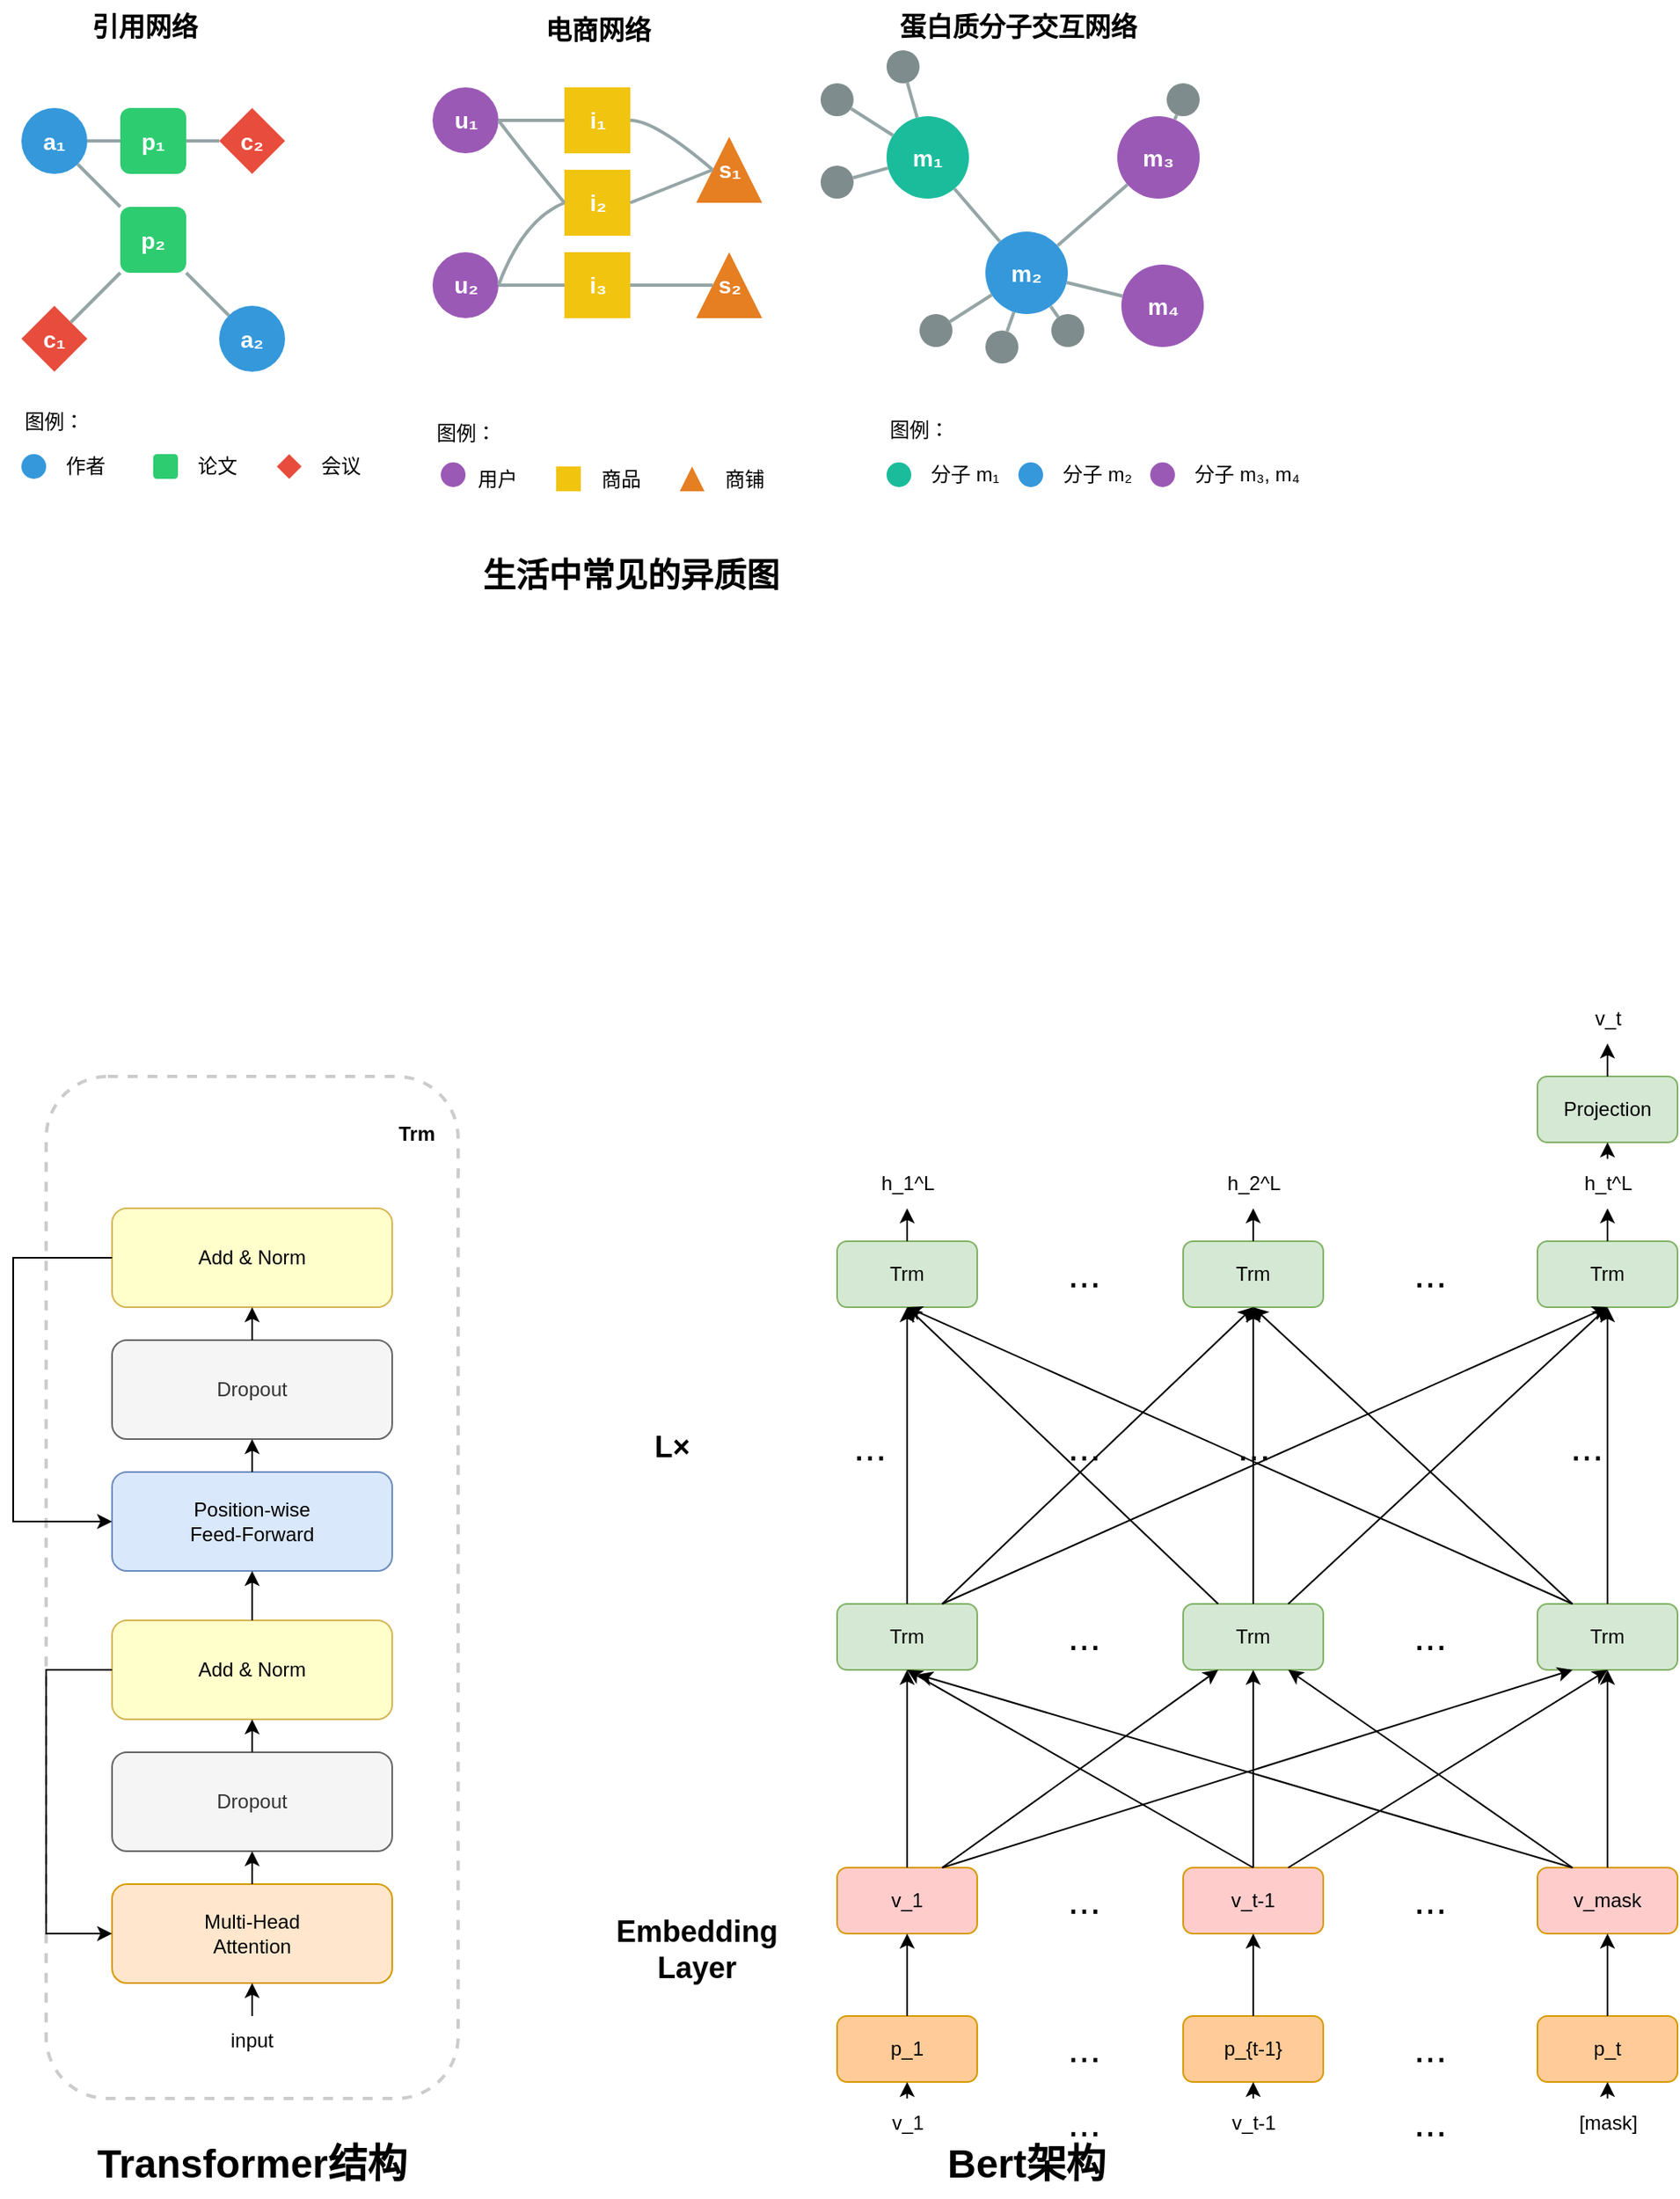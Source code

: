 <mxfile version="26.2.12">
  <diagram name="网络关系图 - 新设计" id="T0NNr2-d_XMmImwdZqJt">
    <mxGraphModel dx="1556" dy="850" grid="1" gridSize="10" guides="1" tooltips="1" connect="1" arrows="1" fold="1" page="1" pageScale="1" pageWidth="827" pageHeight="1169" math="0" shadow="0">
      <root>
        <mxCell id="0" />
        <mxCell id="1" parent="0" />
        <mxCell id="O9Zofe9HGtcKiM1Daw7x-1" value="生活中常见的异质图" style="text;html=1;strokeColor=none;fillColor=none;align=center;verticalAlign=middle;whiteSpace=wrap;rounded=0;fontSize=20;fontStyle=1" parent="1" vertex="1">
          <mxGeometry x="439.5" y="400" width="330" height="30" as="geometry" />
        </mxCell>
        <mxCell id="O9Zofe9HGtcKiM1Daw7x-2" value="引用网络" style="text;html=1;strokeColor=none;fillColor=none;align=center;verticalAlign=middle;whiteSpace=wrap;rounded=0;fontSize=16;fontStyle=1" parent="1" vertex="1">
          <mxGeometry x="230" y="67.5" width="160" height="30" as="geometry" />
        </mxCell>
        <mxCell id="O9Zofe9HGtcKiM1Daw7x-3" value="a₁" style="ellipse;whiteSpace=wrap;html=1;aspect=fixed;fillColor=#3498DB;strokeColor=none;fontColor=#FFFFFF;fontSize=14;fontStyle=1" parent="1" vertex="1">
          <mxGeometry x="235" y="132.5" width="40" height="40" as="geometry" />
        </mxCell>
        <mxCell id="O9Zofe9HGtcKiM1Daw7x-4" value="a₂" style="ellipse;whiteSpace=wrap;html=1;aspect=fixed;fillColor=#3498DB;strokeColor=none;fontColor=#FFFFFF;fontSize=14;fontStyle=1" parent="1" vertex="1">
          <mxGeometry x="355" y="252.5" width="40" height="40" as="geometry" />
        </mxCell>
        <mxCell id="O9Zofe9HGtcKiM1Daw7x-5" value="p₁" style="rounded=1;whiteSpace=wrap;html=1;fillColor=#2ECC71;strokeColor=none;fontColor=#FFFFFF;fontSize=14;fontStyle=1" parent="1" vertex="1">
          <mxGeometry x="295" y="132.5" width="40" height="40" as="geometry" />
        </mxCell>
        <mxCell id="O9Zofe9HGtcKiM1Daw7x-6" value="p₂" style="rounded=1;whiteSpace=wrap;html=1;fillColor=#2ECC71;strokeColor=none;fontColor=#FFFFFF;fontSize=14;fontStyle=1" parent="1" vertex="1">
          <mxGeometry x="295" y="192.5" width="40" height="40" as="geometry" />
        </mxCell>
        <mxCell id="O9Zofe9HGtcKiM1Daw7x-7" value="c₁" style="shape=hexagon;perimeter=hexagonPerimeter2;whiteSpace=wrap;html=1;fixedSize=1;fillColor=#E74C3C;strokeColor=none;fontColor=#FFFFFF;fontSize=14;fontStyle=1" parent="1" vertex="1">
          <mxGeometry x="235" y="252.5" width="40" height="40" as="geometry" />
        </mxCell>
        <mxCell id="O9Zofe9HGtcKiM1Daw7x-8" value="c₂" style="shape=hexagon;perimeter=hexagonPerimeter2;whiteSpace=wrap;html=1;fixedSize=1;fillColor=#E74C3C;strokeColor=none;fontColor=#FFFFFF;fontSize=14;fontStyle=1" parent="1" vertex="1">
          <mxGeometry x="355" y="132.5" width="40" height="40" as="geometry" />
        </mxCell>
        <mxCell id="O9Zofe9HGtcKiM1Daw7x-9" value="" style="endArrow=none;html=1;rounded=0;strokeWidth=2;strokeColor=#95A5A6;" parent="1" source="O9Zofe9HGtcKiM1Daw7x-3" target="O9Zofe9HGtcKiM1Daw7x-5" edge="1">
          <mxGeometry width="50" height="50" relative="1" as="geometry">
            <mxPoint x="495" y="392.5" as="sourcePoint" />
            <mxPoint x="545" y="342.5" as="targetPoint" />
          </mxGeometry>
        </mxCell>
        <mxCell id="O9Zofe9HGtcKiM1Daw7x-10" value="" style="endArrow=none;html=1;rounded=0;strokeWidth=2;strokeColor=#95A5A6;" parent="1" source="O9Zofe9HGtcKiM1Daw7x-3" target="O9Zofe9HGtcKiM1Daw7x-6" edge="1">
          <mxGeometry width="50" height="50" relative="1" as="geometry">
            <mxPoint x="495" y="392.5" as="sourcePoint" />
            <mxPoint x="545" y="342.5" as="targetPoint" />
          </mxGeometry>
        </mxCell>
        <mxCell id="O9Zofe9HGtcKiM1Daw7x-11" value="" style="endArrow=none;html=1;rounded=0;strokeWidth=2;strokeColor=#95A5A6;" parent="1" source="O9Zofe9HGtcKiM1Daw7x-5" target="O9Zofe9HGtcKiM1Daw7x-8" edge="1">
          <mxGeometry width="50" height="50" relative="1" as="geometry">
            <mxPoint x="495" y="392.5" as="sourcePoint" />
            <mxPoint x="545" y="342.5" as="targetPoint" />
          </mxGeometry>
        </mxCell>
        <mxCell id="O9Zofe9HGtcKiM1Daw7x-12" value="" style="endArrow=none;html=1;rounded=0;strokeWidth=2;strokeColor=#95A5A6;" parent="1" source="O9Zofe9HGtcKiM1Daw7x-6" target="O9Zofe9HGtcKiM1Daw7x-7" edge="1">
          <mxGeometry width="50" height="50" relative="1" as="geometry">
            <mxPoint x="495" y="392.5" as="sourcePoint" />
            <mxPoint x="545" y="342.5" as="targetPoint" />
          </mxGeometry>
        </mxCell>
        <mxCell id="O9Zofe9HGtcKiM1Daw7x-13" value="" style="endArrow=none;html=1;rounded=0;strokeWidth=2;strokeColor=#95A5A6;" parent="1" source="O9Zofe9HGtcKiM1Daw7x-6" target="O9Zofe9HGtcKiM1Daw7x-4" edge="1">
          <mxGeometry width="50" height="50" relative="1" as="geometry">
            <mxPoint x="495" y="392.5" as="sourcePoint" />
            <mxPoint x="545" y="342.5" as="targetPoint" />
          </mxGeometry>
        </mxCell>
        <mxCell id="O9Zofe9HGtcKiM1Daw7x-14" value="图例：" style="text;html=1;strokeColor=none;fillColor=none;align=left;verticalAlign=middle;whiteSpace=wrap;fontSize=12;" parent="1" vertex="1">
          <mxGeometry x="235" y="312.5" width="40" height="20" as="geometry" />
        </mxCell>
        <mxCell id="O9Zofe9HGtcKiM1Daw7x-15" value="" style="ellipse;whiteSpace=wrap;html=1;aspect=fixed;fillColor=#3498DB;strokeColor=none;" parent="1" vertex="1">
          <mxGeometry x="235" y="342.5" width="15" height="15" as="geometry" />
        </mxCell>
        <mxCell id="O9Zofe9HGtcKiM1Daw7x-16" value="作者" style="text;html=1;strokeColor=none;fillColor=none;align=left;verticalAlign=middle;whiteSpace=wrap;fontSize=12;" parent="1" vertex="1">
          <mxGeometry x="260" y="340" width="40" height="20" as="geometry" />
        </mxCell>
        <mxCell id="O9Zofe9HGtcKiM1Daw7x-17" value="" style="rounded=1;whiteSpace=wrap;html=1;fillColor=#2ECC71;strokeColor=none;" parent="1" vertex="1">
          <mxGeometry x="315" y="342.5" width="15" height="15" as="geometry" />
        </mxCell>
        <mxCell id="O9Zofe9HGtcKiM1Daw7x-18" value="论文" style="text;html=1;strokeColor=none;fillColor=none;align=left;verticalAlign=middle;whiteSpace=wrap;fontSize=12;" parent="1" vertex="1">
          <mxGeometry x="340" y="340" width="40" height="20" as="geometry" />
        </mxCell>
        <mxCell id="O9Zofe9HGtcKiM1Daw7x-19" value="" style="shape=hexagon;perimeter=hexagonPerimeter2;whiteSpace=wrap;html=1;fixedSize=1;fillColor=#E74C3C;strokeColor=none;" parent="1" vertex="1">
          <mxGeometry x="390" y="342.5" width="15" height="15" as="geometry" />
        </mxCell>
        <mxCell id="O9Zofe9HGtcKiM1Daw7x-20" value="会议" style="text;html=1;strokeColor=none;fillColor=none;align=left;verticalAlign=middle;whiteSpace=wrap;fontSize=12;" parent="1" vertex="1">
          <mxGeometry x="415" y="340" width="40" height="20" as="geometry" />
        </mxCell>
        <mxCell id="O9Zofe9HGtcKiM1Daw7x-21" value="电商网络" style="text;html=1;strokeColor=none;fillColor=none;align=center;verticalAlign=middle;whiteSpace=wrap;rounded=0;fontSize=16;fontStyle=1" parent="1" vertex="1">
          <mxGeometry x="504.5" y="70" width="160" height="30" as="geometry" />
        </mxCell>
        <mxCell id="O9Zofe9HGtcKiM1Daw7x-22" value="u₁" style="ellipse;whiteSpace=wrap;html=1;aspect=fixed;fillColor=#9B59B6;strokeColor=none;fontColor=#FFFFFF;fontSize=14;fontStyle=1" parent="1" vertex="1">
          <mxGeometry x="484.5" y="120" width="40" height="40" as="geometry" />
        </mxCell>
        <mxCell id="O9Zofe9HGtcKiM1Daw7x-23" value="u₂" style="ellipse;whiteSpace=wrap;html=1;aspect=fixed;fillColor=#9B59B6;strokeColor=none;fontColor=#FFFFFF;fontSize=14;fontStyle=1" parent="1" vertex="1">
          <mxGeometry x="484.5" y="220" width="40" height="40" as="geometry" />
        </mxCell>
        <mxCell id="O9Zofe9HGtcKiM1Daw7x-24" value="i₁" style="rounded=0;whiteSpace=wrap;html=1;fillColor=#F1C40F;strokeColor=none;fontColor=#FFFFFF;fontSize=14;fontStyle=1" parent="1" vertex="1">
          <mxGeometry x="564.5" y="120" width="40" height="40" as="geometry" />
        </mxCell>
        <mxCell id="O9Zofe9HGtcKiM1Daw7x-25" value="i₂" style="rounded=0;whiteSpace=wrap;html=1;fillColor=#F1C40F;strokeColor=none;fontColor=#FFFFFF;fontSize=14;fontStyle=1" parent="1" vertex="1">
          <mxGeometry x="564.5" y="170" width="40" height="40" as="geometry" />
        </mxCell>
        <mxCell id="O9Zofe9HGtcKiM1Daw7x-26" value="i₃" style="rounded=0;whiteSpace=wrap;html=1;fillColor=#F1C40F;strokeColor=none;fontColor=#FFFFFF;fontSize=14;fontStyle=1" parent="1" vertex="1">
          <mxGeometry x="564.5" y="220" width="40" height="40" as="geometry" />
        </mxCell>
        <mxCell id="O9Zofe9HGtcKiM1Daw7x-27" value="s₁" style="shape=trapezoid;perimeter=trapezoidPerimeter;whiteSpace=wrap;html=1;fixedSize=1;fillColor=#E67E22;strokeColor=none;fontColor=#FFFFFF;fontSize=14;fontStyle=1" parent="1" vertex="1">
          <mxGeometry x="644.5" y="150" width="40" height="40" as="geometry" />
        </mxCell>
        <mxCell id="O9Zofe9HGtcKiM1Daw7x-28" value="s₂" style="shape=trapezoid;perimeter=trapezoidPerimeter;whiteSpace=wrap;html=1;fixedSize=1;fillColor=#E67E22;strokeColor=none;fontColor=#FFFFFF;fontSize=14;fontStyle=1" parent="1" vertex="1">
          <mxGeometry x="644.5" y="220" width="40" height="40" as="geometry" />
        </mxCell>
        <mxCell id="O9Zofe9HGtcKiM1Daw7x-29" value="" style="endArrow=none;html=1;rounded=1;strokeWidth=2;strokeColor=#95A5A6;exitX=1;exitY=0.5;exitDx=0;exitDy=0;entryX=0;entryY=0.5;entryDx=0;entryDy=0;curved=1;" parent="1" source="O9Zofe9HGtcKiM1Daw7x-22" target="O9Zofe9HGtcKiM1Daw7x-24" edge="1">
          <mxGeometry width="50" height="50" relative="1" as="geometry">
            <mxPoint x="559.5" y="360" as="sourcePoint" />
            <mxPoint x="609.5" y="310" as="targetPoint" />
          </mxGeometry>
        </mxCell>
        <mxCell id="O9Zofe9HGtcKiM1Daw7x-30" value="" style="endArrow=none;html=1;rounded=1;strokeWidth=2;strokeColor=#95A5A6;exitX=1;exitY=0.5;exitDx=0;exitDy=0;entryX=0;entryY=0.5;entryDx=0;entryDy=0;curved=1;" parent="1" source="O9Zofe9HGtcKiM1Daw7x-22" target="O9Zofe9HGtcKiM1Daw7x-25" edge="1">
          <mxGeometry width="50" height="50" relative="1" as="geometry">
            <mxPoint x="559.5" y="360" as="sourcePoint" />
            <mxPoint x="609.5" y="310" as="targetPoint" />
            <Array as="points">
              <mxPoint x="539.5" y="160" />
            </Array>
          </mxGeometry>
        </mxCell>
        <mxCell id="O9Zofe9HGtcKiM1Daw7x-31" value="" style="endArrow=none;html=1;rounded=1;strokeWidth=2;strokeColor=#95A5A6;exitX=1;exitY=0.5;exitDx=0;exitDy=0;entryX=0;entryY=0.5;entryDx=0;entryDy=0;curved=1;" parent="1" source="O9Zofe9HGtcKiM1Daw7x-23" target="O9Zofe9HGtcKiM1Daw7x-25" edge="1">
          <mxGeometry width="50" height="50" relative="1" as="geometry">
            <mxPoint x="559.5" y="360" as="sourcePoint" />
            <mxPoint x="609.5" y="310" as="targetPoint" />
            <Array as="points">
              <mxPoint x="539.5" y="200" />
            </Array>
          </mxGeometry>
        </mxCell>
        <mxCell id="O9Zofe9HGtcKiM1Daw7x-32" value="" style="endArrow=none;html=1;rounded=1;strokeWidth=2;strokeColor=#95A5A6;exitX=1;exitY=0.5;exitDx=0;exitDy=0;entryX=0;entryY=0.5;entryDx=0;entryDy=0;curved=1;" parent="1" source="O9Zofe9HGtcKiM1Daw7x-23" target="O9Zofe9HGtcKiM1Daw7x-26" edge="1">
          <mxGeometry width="50" height="50" relative="1" as="geometry">
            <mxPoint x="559.5" y="360" as="sourcePoint" />
            <mxPoint x="609.5" y="310" as="targetPoint" />
          </mxGeometry>
        </mxCell>
        <mxCell id="O9Zofe9HGtcKiM1Daw7x-33" value="" style="endArrow=none;html=1;rounded=1;strokeWidth=2;strokeColor=#95A5A6;exitX=1;exitY=0.5;exitDx=0;exitDy=0;entryX=0;entryY=0.5;entryDx=0;entryDy=0;curved=1;" parent="1" source="O9Zofe9HGtcKiM1Daw7x-24" target="O9Zofe9HGtcKiM1Daw7x-27" edge="1">
          <mxGeometry width="50" height="50" relative="1" as="geometry">
            <mxPoint x="559.5" y="360" as="sourcePoint" />
            <mxPoint x="609.5" y="310" as="targetPoint" />
            <Array as="points">
              <mxPoint x="619.5" y="140" />
            </Array>
          </mxGeometry>
        </mxCell>
        <mxCell id="O9Zofe9HGtcKiM1Daw7x-34" value="" style="endArrow=none;html=1;rounded=1;strokeWidth=2;strokeColor=#95A5A6;exitX=1;exitY=0.5;exitDx=0;exitDy=0;entryX=0;entryY=0.5;entryDx=0;entryDy=0;curved=1;" parent="1" source="O9Zofe9HGtcKiM1Daw7x-25" target="O9Zofe9HGtcKiM1Daw7x-27" edge="1">
          <mxGeometry width="50" height="50" relative="1" as="geometry">
            <mxPoint x="559.5" y="360" as="sourcePoint" />
            <mxPoint x="609.5" y="310" as="targetPoint" />
          </mxGeometry>
        </mxCell>
        <mxCell id="O9Zofe9HGtcKiM1Daw7x-35" value="" style="endArrow=none;html=1;rounded=1;strokeWidth=2;strokeColor=#95A5A6;exitX=1;exitY=0.5;exitDx=0;exitDy=0;entryX=0;entryY=0.5;entryDx=0;entryDy=0;curved=1;" parent="1" source="O9Zofe9HGtcKiM1Daw7x-26" target="O9Zofe9HGtcKiM1Daw7x-28" edge="1">
          <mxGeometry width="50" height="50" relative="1" as="geometry">
            <mxPoint x="559.5" y="360" as="sourcePoint" />
            <mxPoint x="609.5" y="310" as="targetPoint" />
          </mxGeometry>
        </mxCell>
        <mxCell id="O9Zofe9HGtcKiM1Daw7x-36" value="图例：" style="text;html=1;strokeColor=none;fillColor=none;align=left;verticalAlign=middle;whiteSpace=wrap;fontSize=12;" parent="1" vertex="1">
          <mxGeometry x="484.5" y="320" width="40" height="20" as="geometry" />
        </mxCell>
        <mxCell id="O9Zofe9HGtcKiM1Daw7x-37" value="" style="ellipse;whiteSpace=wrap;html=1;aspect=fixed;fillColor=#9B59B6;strokeColor=none;" parent="1" vertex="1">
          <mxGeometry x="489.5" y="347.5" width="15" height="15" as="geometry" />
        </mxCell>
        <mxCell id="O9Zofe9HGtcKiM1Daw7x-38" value="用户" style="text;html=1;strokeColor=none;fillColor=none;align=left;verticalAlign=middle;whiteSpace=wrap;fontSize=12;" parent="1" vertex="1">
          <mxGeometry x="509.5" y="347.5" width="40" height="20" as="geometry" />
        </mxCell>
        <mxCell id="O9Zofe9HGtcKiM1Daw7x-39" value="" style="rounded=0;whiteSpace=wrap;html=1;fillColor=#F1C40F;strokeColor=none;" parent="1" vertex="1">
          <mxGeometry x="559.5" y="350" width="15" height="15" as="geometry" />
        </mxCell>
        <mxCell id="O9Zofe9HGtcKiM1Daw7x-40" value="商品" style="text;html=1;strokeColor=none;fillColor=none;align=left;verticalAlign=middle;whiteSpace=wrap;fontSize=12;" parent="1" vertex="1">
          <mxGeometry x="584.5" y="347.5" width="40" height="20" as="geometry" />
        </mxCell>
        <mxCell id="O9Zofe9HGtcKiM1Daw7x-41" value="" style="shape=trapezoid;perimeter=trapezoidPerimeter;whiteSpace=wrap;html=1;fixedSize=1;fillColor=#E67E22;strokeColor=none;" parent="1" vertex="1">
          <mxGeometry x="634.5" y="350" width="15" height="15" as="geometry" />
        </mxCell>
        <mxCell id="O9Zofe9HGtcKiM1Daw7x-42" value="商铺" style="text;html=1;strokeColor=none;fillColor=none;align=left;verticalAlign=middle;whiteSpace=wrap;fontSize=12;" parent="1" vertex="1">
          <mxGeometry x="659.5" y="347.5" width="40" height="20" as="geometry" />
        </mxCell>
        <mxCell id="O9Zofe9HGtcKiM1Daw7x-43" value="蛋白质分子交互网络" style="text;html=1;strokeColor=none;fillColor=none;align=center;verticalAlign=middle;whiteSpace=wrap;rounded=0;fontSize=16;fontStyle=1" parent="1" vertex="1">
          <mxGeometry x="760" y="67.5" width="160" height="30" as="geometry" />
        </mxCell>
        <mxCell id="O9Zofe9HGtcKiM1Daw7x-44" value="m₁" style="ellipse;whiteSpace=wrap;html=1;aspect=fixed;fillColor=#1ABC9C;strokeColor=none;fontColor=#FFFFFF;fontSize=14;fontStyle=1" parent="1" vertex="1">
          <mxGeometry x="760" y="137.5" width="50" height="50" as="geometry" />
        </mxCell>
        <mxCell id="O9Zofe9HGtcKiM1Daw7x-45" value="m₂" style="ellipse;whiteSpace=wrap;html=1;aspect=fixed;fillColor=#3498DB;strokeColor=none;fontColor=#FFFFFF;fontSize=14;fontStyle=1" parent="1" vertex="1">
          <mxGeometry x="820" y="207.5" width="50" height="50" as="geometry" />
        </mxCell>
        <mxCell id="O9Zofe9HGtcKiM1Daw7x-46" value="m₃" style="ellipse;whiteSpace=wrap;html=1;aspect=fixed;fillColor=#9B59B6;strokeColor=none;fontColor=#FFFFFF;fontSize=14;fontStyle=1" parent="1" vertex="1">
          <mxGeometry x="900" y="137.5" width="50" height="50" as="geometry" />
        </mxCell>
        <mxCell id="O9Zofe9HGtcKiM1Daw7x-47" value="m₄" style="ellipse;whiteSpace=wrap;html=1;aspect=fixed;fillColor=#9B59B6;strokeColor=none;fontColor=#FFFFFF;fontSize=14;fontStyle=1" parent="1" vertex="1">
          <mxGeometry x="902.5" y="227.5" width="50" height="50" as="geometry" />
        </mxCell>
        <mxCell id="O9Zofe9HGtcKiM1Daw7x-48" value="" style="ellipse;whiteSpace=wrap;html=1;aspect=fixed;fillColor=#7F8C8D;strokeColor=none;" parent="1" vertex="1">
          <mxGeometry x="720" y="117.5" width="20" height="20" as="geometry" />
        </mxCell>
        <mxCell id="O9Zofe9HGtcKiM1Daw7x-49" value="" style="ellipse;whiteSpace=wrap;html=1;aspect=fixed;fillColor=#7F8C8D;strokeColor=none;" parent="1" vertex="1">
          <mxGeometry x="720" y="167.5" width="20" height="20" as="geometry" />
        </mxCell>
        <mxCell id="O9Zofe9HGtcKiM1Daw7x-50" value="" style="ellipse;whiteSpace=wrap;html=1;aspect=fixed;fillColor=#7F8C8D;strokeColor=none;" parent="1" vertex="1">
          <mxGeometry x="760" y="97.5" width="20" height="20" as="geometry" />
        </mxCell>
        <mxCell id="O9Zofe9HGtcKiM1Daw7x-51" value="" style="ellipse;whiteSpace=wrap;html=1;aspect=fixed;fillColor=#7F8C8D;strokeColor=none;" parent="1" vertex="1">
          <mxGeometry x="780" y="257.5" width="20" height="20" as="geometry" />
        </mxCell>
        <mxCell id="O9Zofe9HGtcKiM1Daw7x-52" value="" style="ellipse;whiteSpace=wrap;html=1;aspect=fixed;fillColor=#7F8C8D;strokeColor=none;" parent="1" vertex="1">
          <mxGeometry x="820" y="267.5" width="20" height="20" as="geometry" />
        </mxCell>
        <mxCell id="O9Zofe9HGtcKiM1Daw7x-53" value="" style="ellipse;whiteSpace=wrap;html=1;aspect=fixed;fillColor=#7F8C8D;strokeColor=none;" parent="1" vertex="1">
          <mxGeometry x="860" y="257.5" width="20" height="20" as="geometry" />
        </mxCell>
        <mxCell id="O9Zofe9HGtcKiM1Daw7x-54" value="" style="ellipse;whiteSpace=wrap;html=1;aspect=fixed;fillColor=#7F8C8D;strokeColor=none;" parent="1" vertex="1">
          <mxGeometry x="930" y="117.5" width="20" height="20" as="geometry" />
        </mxCell>
        <mxCell id="O9Zofe9HGtcKiM1Daw7x-56" value="" style="endArrow=none;html=1;rounded=0;strokeWidth=2;strokeColor=#95A5A6;" parent="1" source="O9Zofe9HGtcKiM1Daw7x-44" target="O9Zofe9HGtcKiM1Daw7x-45" edge="1">
          <mxGeometry width="50" height="50" relative="1" as="geometry">
            <mxPoint x="790" y="397.5" as="sourcePoint" />
            <mxPoint x="840" y="347.5" as="targetPoint" />
          </mxGeometry>
        </mxCell>
        <mxCell id="O9Zofe9HGtcKiM1Daw7x-57" value="" style="endArrow=none;html=1;rounded=0;strokeWidth=2;strokeColor=#95A5A6;" parent="1" source="O9Zofe9HGtcKiM1Daw7x-45" target="O9Zofe9HGtcKiM1Daw7x-46" edge="1">
          <mxGeometry width="50" height="50" relative="1" as="geometry">
            <mxPoint x="790" y="397.5" as="sourcePoint" />
            <mxPoint x="840" y="347.5" as="targetPoint" />
          </mxGeometry>
        </mxCell>
        <mxCell id="O9Zofe9HGtcKiM1Daw7x-58" value="" style="endArrow=none;html=1;rounded=0;strokeWidth=2;strokeColor=#95A5A6;" parent="1" source="O9Zofe9HGtcKiM1Daw7x-45" target="O9Zofe9HGtcKiM1Daw7x-47" edge="1">
          <mxGeometry width="50" height="50" relative="1" as="geometry">
            <mxPoint x="790" y="397.5" as="sourcePoint" />
            <mxPoint x="840" y="347.5" as="targetPoint" />
          </mxGeometry>
        </mxCell>
        <mxCell id="O9Zofe9HGtcKiM1Daw7x-59" value="" style="endArrow=none;html=1;rounded=0;strokeWidth=2;strokeColor=#95A5A6;" parent="1" source="O9Zofe9HGtcKiM1Daw7x-44" target="O9Zofe9HGtcKiM1Daw7x-48" edge="1">
          <mxGeometry width="50" height="50" relative="1" as="geometry">
            <mxPoint x="790" y="397.5" as="sourcePoint" />
            <mxPoint x="840" y="347.5" as="targetPoint" />
          </mxGeometry>
        </mxCell>
        <mxCell id="O9Zofe9HGtcKiM1Daw7x-60" value="" style="endArrow=none;html=1;rounded=0;strokeWidth=2;strokeColor=#95A5A6;" parent="1" source="O9Zofe9HGtcKiM1Daw7x-44" target="O9Zofe9HGtcKiM1Daw7x-49" edge="1">
          <mxGeometry width="50" height="50" relative="1" as="geometry">
            <mxPoint x="790" y="397.5" as="sourcePoint" />
            <mxPoint x="840" y="347.5" as="targetPoint" />
          </mxGeometry>
        </mxCell>
        <mxCell id="O9Zofe9HGtcKiM1Daw7x-61" value="" style="endArrow=none;html=1;rounded=0;strokeWidth=2;strokeColor=#95A5A6;" parent="1" source="O9Zofe9HGtcKiM1Daw7x-44" target="O9Zofe9HGtcKiM1Daw7x-50" edge="1">
          <mxGeometry width="50" height="50" relative="1" as="geometry">
            <mxPoint x="790" y="397.5" as="sourcePoint" />
            <mxPoint x="840" y="347.5" as="targetPoint" />
          </mxGeometry>
        </mxCell>
        <mxCell id="O9Zofe9HGtcKiM1Daw7x-62" value="" style="endArrow=none;html=1;rounded=0;strokeWidth=2;strokeColor=#95A5A6;" parent="1" source="O9Zofe9HGtcKiM1Daw7x-45" target="O9Zofe9HGtcKiM1Daw7x-51" edge="1">
          <mxGeometry width="50" height="50" relative="1" as="geometry">
            <mxPoint x="790" y="397.5" as="sourcePoint" />
            <mxPoint x="840" y="347.5" as="targetPoint" />
          </mxGeometry>
        </mxCell>
        <mxCell id="O9Zofe9HGtcKiM1Daw7x-63" value="" style="endArrow=none;html=1;rounded=0;strokeWidth=2;strokeColor=#95A5A6;" parent="1" source="O9Zofe9HGtcKiM1Daw7x-45" target="O9Zofe9HGtcKiM1Daw7x-52" edge="1">
          <mxGeometry width="50" height="50" relative="1" as="geometry">
            <mxPoint x="790" y="397.5" as="sourcePoint" />
            <mxPoint x="840" y="347.5" as="targetPoint" />
          </mxGeometry>
        </mxCell>
        <mxCell id="O9Zofe9HGtcKiM1Daw7x-64" value="" style="endArrow=none;html=1;rounded=0;strokeWidth=2;strokeColor=#95A5A6;" parent="1" source="O9Zofe9HGtcKiM1Daw7x-45" target="O9Zofe9HGtcKiM1Daw7x-53" edge="1">
          <mxGeometry width="50" height="50" relative="1" as="geometry">
            <mxPoint x="790" y="397.5" as="sourcePoint" />
            <mxPoint x="840" y="347.5" as="targetPoint" />
          </mxGeometry>
        </mxCell>
        <mxCell id="O9Zofe9HGtcKiM1Daw7x-65" value="" style="endArrow=none;html=1;rounded=0;strokeWidth=2;strokeColor=#95A5A6;" parent="1" source="O9Zofe9HGtcKiM1Daw7x-46" target="O9Zofe9HGtcKiM1Daw7x-54" edge="1">
          <mxGeometry width="50" height="50" relative="1" as="geometry">
            <mxPoint x="790" y="397.5" as="sourcePoint" />
            <mxPoint x="840" y="347.5" as="targetPoint" />
          </mxGeometry>
        </mxCell>
        <mxCell id="O9Zofe9HGtcKiM1Daw7x-67" value="图例：" style="text;html=1;strokeColor=none;fillColor=none;align=left;verticalAlign=middle;whiteSpace=wrap;fontSize=12;" parent="1" vertex="1">
          <mxGeometry x="760" y="317.5" width="40" height="20" as="geometry" />
        </mxCell>
        <mxCell id="O9Zofe9HGtcKiM1Daw7x-68" value="" style="ellipse;whiteSpace=wrap;html=1;aspect=fixed;fillColor=#1ABC9C;strokeColor=none;" parent="1" vertex="1">
          <mxGeometry x="760" y="347.5" width="15" height="15" as="geometry" />
        </mxCell>
        <mxCell id="O9Zofe9HGtcKiM1Daw7x-69" value="分子 m₁" style="text;html=1;strokeColor=none;fillColor=none;align=left;verticalAlign=middle;whiteSpace=wrap;fontSize=12;" parent="1" vertex="1">
          <mxGeometry x="785" y="345" width="50" height="20" as="geometry" />
        </mxCell>
        <mxCell id="O9Zofe9HGtcKiM1Daw7x-70" value="" style="ellipse;whiteSpace=wrap;html=1;aspect=fixed;fillColor=#3498DB;strokeColor=none;" parent="1" vertex="1">
          <mxGeometry x="840" y="347.5" width="15" height="15" as="geometry" />
        </mxCell>
        <mxCell id="O9Zofe9HGtcKiM1Daw7x-71" value="分子 m₂" style="text;html=1;strokeColor=none;fillColor=none;align=left;verticalAlign=middle;whiteSpace=wrap;fontSize=12;" parent="1" vertex="1">
          <mxGeometry x="865" y="345" width="50" height="20" as="geometry" />
        </mxCell>
        <mxCell id="O9Zofe9HGtcKiM1Daw7x-72" value="" style="ellipse;whiteSpace=wrap;html=1;aspect=fixed;fillColor=#9B59B6;strokeColor=none;" parent="1" vertex="1">
          <mxGeometry x="920" y="347.5" width="15" height="15" as="geometry" />
        </mxCell>
        <mxCell id="O9Zofe9HGtcKiM1Daw7x-73" value="分子 m₃, m₄" style="text;html=1;strokeColor=none;fillColor=none;align=left;verticalAlign=middle;whiteSpace=wrap;fontSize=12;" parent="1" vertex="1">
          <mxGeometry x="945" y="345" width="70" height="20" as="geometry" />
        </mxCell>
        <mxCell id="IxpcNNt1We0J_g9DyOTK-1" value="" style="rounded=1;whiteSpace=wrap;html=1;dashed=1;strokeWidth=2;fillColor=none;strokeColor=#CCCCCC;" vertex="1" parent="1">
          <mxGeometry x="250" y="720" width="250" height="620" as="geometry" />
        </mxCell>
        <mxCell id="IxpcNNt1We0J_g9DyOTK-2" value="Transformer结构" style="text;html=1;strokeColor=none;fillColor=none;align=center;verticalAlign=middle;whiteSpace=wrap;rounded=0;fontSize=24;fontStyle=1" vertex="1" parent="1">
          <mxGeometry x="250" y="1360" width="250" height="40" as="geometry" />
        </mxCell>
        <mxCell id="IxpcNNt1We0J_g9DyOTK-3" value="Add &amp; Norm" style="rounded=1;whiteSpace=wrap;html=1;fillColor=#FFFFCC;strokeColor=#d6b656;" vertex="1" parent="1">
          <mxGeometry x="290" y="800" width="170" height="60" as="geometry" />
        </mxCell>
        <mxCell id="IxpcNNt1We0J_g9DyOTK-4" value="Dropout" style="rounded=1;whiteSpace=wrap;html=1;fillColor=#F5F5F5;strokeColor=#666666;fontColor=#333333;" vertex="1" parent="1">
          <mxGeometry x="290" y="880" width="170" height="60" as="geometry" />
        </mxCell>
        <mxCell id="IxpcNNt1We0J_g9DyOTK-5" value="Position-wise&#xa;Feed-Forward" style="rounded=1;whiteSpace=wrap;html=1;fillColor=#dae8fc;strokeColor=#6c8ebf;" vertex="1" parent="1">
          <mxGeometry x="290" y="960" width="170" height="60" as="geometry" />
        </mxCell>
        <mxCell id="IxpcNNt1We0J_g9DyOTK-6" value="Add &amp; Norm" style="rounded=1;whiteSpace=wrap;html=1;fillColor=#FFFFCC;strokeColor=#d6b656;" vertex="1" parent="1">
          <mxGeometry x="290" y="1050" width="170" height="60" as="geometry" />
        </mxCell>
        <mxCell id="IxpcNNt1We0J_g9DyOTK-7" value="Dropout" style="rounded=1;whiteSpace=wrap;html=1;fillColor=#F5F5F5;strokeColor=#666666;fontColor=#333333;" vertex="1" parent="1">
          <mxGeometry x="290" y="1130" width="170" height="60" as="geometry" />
        </mxCell>
        <mxCell id="IxpcNNt1We0J_g9DyOTK-8" value="Multi-Head&#xa;Attention" style="rounded=1;whiteSpace=wrap;html=1;fillColor=#ffe6cc;strokeColor=#d79b00;" vertex="1" parent="1">
          <mxGeometry x="290" y="1210" width="170" height="60" as="geometry" />
        </mxCell>
        <mxCell id="IxpcNNt1We0J_g9DyOTK-9" value="input" style="text;html=1;strokeColor=none;fillColor=none;align=center;verticalAlign=middle;whiteSpace=wrap;rounded=0;" vertex="1" parent="1">
          <mxGeometry x="345" y="1290" width="60" height="30" as="geometry" />
        </mxCell>
        <mxCell id="IxpcNNt1We0J_g9DyOTK-10" value="Trm" style="text;html=1;strokeColor=none;fillColor=none;align=center;verticalAlign=middle;whiteSpace=wrap;rounded=0;fontStyle=1" vertex="1" parent="1">
          <mxGeometry x="455" y="740" width="40" height="30" as="geometry" />
        </mxCell>
        <mxCell id="IxpcNNt1We0J_g9DyOTK-11" value="" style="endArrow=classic;html=1;rounded=0;entryX=0.5;entryY=1;entryDx=0;entryDy=0;exitX=0.5;exitY=0;exitDx=0;exitDy=0;" edge="1" parent="1" source="IxpcNNt1We0J_g9DyOTK-9" target="IxpcNNt1We0J_g9DyOTK-8">
          <mxGeometry width="50" height="50" relative="1" as="geometry">
            <mxPoint x="375" y="1290" as="sourcePoint" />
            <mxPoint x="425" y="1240" as="targetPoint" />
          </mxGeometry>
        </mxCell>
        <mxCell id="IxpcNNt1We0J_g9DyOTK-12" value="" style="endArrow=classic;html=1;rounded=0;entryX=0.5;entryY=1;entryDx=0;entryDy=0;exitX=0.5;exitY=0;exitDx=0;exitDy=0;" edge="1" parent="1" source="IxpcNNt1We0J_g9DyOTK-8" target="IxpcNNt1We0J_g9DyOTK-7">
          <mxGeometry width="50" height="50" relative="1" as="geometry">
            <mxPoint x="375" y="1210" as="sourcePoint" />
            <mxPoint x="425" y="1160" as="targetPoint" />
          </mxGeometry>
        </mxCell>
        <mxCell id="IxpcNNt1We0J_g9DyOTK-13" value="" style="endArrow=classic;html=1;rounded=0;entryX=0.5;entryY=1;entryDx=0;entryDy=0;exitX=0.5;exitY=0;exitDx=0;exitDy=0;" edge="1" parent="1" source="IxpcNNt1We0J_g9DyOTK-7" target="IxpcNNt1We0J_g9DyOTK-6">
          <mxGeometry width="50" height="50" relative="1" as="geometry">
            <mxPoint x="375" y="1130" as="sourcePoint" />
            <mxPoint x="425" y="1080" as="targetPoint" />
          </mxGeometry>
        </mxCell>
        <mxCell id="IxpcNNt1We0J_g9DyOTK-14" value="" style="endArrow=classic;html=1;rounded=0;entryX=0.5;entryY=1;entryDx=0;entryDy=0;exitX=0.5;exitY=0;exitDx=0;exitDy=0;" edge="1" parent="1" source="IxpcNNt1We0J_g9DyOTK-6" target="IxpcNNt1We0J_g9DyOTK-5">
          <mxGeometry width="50" height="50" relative="1" as="geometry">
            <mxPoint x="375" y="1050" as="sourcePoint" />
            <mxPoint x="425" y="1000" as="targetPoint" />
          </mxGeometry>
        </mxCell>
        <mxCell id="IxpcNNt1We0J_g9DyOTK-15" value="" style="endArrow=classic;html=1;rounded=0;entryX=0.5;entryY=1;entryDx=0;entryDy=0;exitX=0.5;exitY=0;exitDx=0;exitDy=0;" edge="1" parent="1" source="IxpcNNt1We0J_g9DyOTK-5" target="IxpcNNt1We0J_g9DyOTK-4">
          <mxGeometry width="50" height="50" relative="1" as="geometry">
            <mxPoint x="375" y="960" as="sourcePoint" />
            <mxPoint x="425" y="910" as="targetPoint" />
          </mxGeometry>
        </mxCell>
        <mxCell id="IxpcNNt1We0J_g9DyOTK-16" value="" style="endArrow=classic;html=1;rounded=0;entryX=0.5;entryY=1;entryDx=0;entryDy=0;exitX=0.5;exitY=0;exitDx=0;exitDy=0;" edge="1" parent="1" source="IxpcNNt1We0J_g9DyOTK-4" target="IxpcNNt1We0J_g9DyOTK-3">
          <mxGeometry width="50" height="50" relative="1" as="geometry">
            <mxPoint x="375" y="880" as="sourcePoint" />
            <mxPoint x="425" y="830" as="targetPoint" />
          </mxGeometry>
        </mxCell>
        <mxCell id="IxpcNNt1We0J_g9DyOTK-17" value="" style="endArrow=classic;html=1;rounded=0;exitX=0;exitY=0.5;exitDx=0;exitDy=0;entryX=0;entryY=0.5;entryDx=0;entryDy=0;" edge="1" parent="1" source="IxpcNNt1We0J_g9DyOTK-6" target="IxpcNNt1We0J_g9DyOTK-8">
          <mxGeometry width="50" height="50" relative="1" as="geometry">
            <mxPoint x="240" y="1080" as="sourcePoint" />
            <mxPoint x="240" y="1240" as="targetPoint" />
            <Array as="points">
              <mxPoint x="250" y="1080" />
              <mxPoint x="250" y="1240" />
            </Array>
          </mxGeometry>
        </mxCell>
        <mxCell id="IxpcNNt1We0J_g9DyOTK-18" value="" style="endArrow=classic;html=1;rounded=0;exitX=0;exitY=0.5;exitDx=0;exitDy=0;entryX=0;entryY=0.5;entryDx=0;entryDy=0;" edge="1" parent="1" source="IxpcNNt1We0J_g9DyOTK-3" target="IxpcNNt1We0J_g9DyOTK-5">
          <mxGeometry width="50" height="50" relative="1" as="geometry">
            <mxPoint x="240" y="830" as="sourcePoint" />
            <mxPoint x="240" y="990" as="targetPoint" />
            <Array as="points">
              <mxPoint x="230" y="830" />
              <mxPoint x="230" y="990" />
            </Array>
          </mxGeometry>
        </mxCell>
        <mxCell id="IxpcNNt1We0J_g9DyOTK-19" value="Bert架构" style="text;html=1;strokeColor=none;fillColor=none;align=center;verticalAlign=middle;whiteSpace=wrap;rounded=0;fontSize=24;fontStyle=1" vertex="1" parent="1">
          <mxGeometry x="720" y="1360" width="250" height="40" as="geometry" />
        </mxCell>
        <mxCell id="IxpcNNt1We0J_g9DyOTK-20" value="Projection" style="rounded=1;whiteSpace=wrap;html=1;fillColor=#d5e8d4;strokeColor=#82b366;" vertex="1" parent="1">
          <mxGeometry x="1155" y="720" width="85" height="40" as="geometry" />
        </mxCell>
        <mxCell id="IxpcNNt1We0J_g9DyOTK-21" value="v_t" style="text;html=1;strokeColor=none;fillColor=none;align=center;verticalAlign=middle;whiteSpace=wrap;rounded=0;" vertex="1" parent="1">
          <mxGeometry x="1167.5" y="670" width="60" height="30" as="geometry" />
        </mxCell>
        <mxCell id="IxpcNNt1We0J_g9DyOTK-22" value="" style="endArrow=classic;html=1;rounded=0;entryX=0.5;entryY=1;entryDx=0;entryDy=0;exitX=0.5;exitY=0;exitDx=0;exitDy=0;" edge="1" parent="1" source="IxpcNNt1We0J_g9DyOTK-20" target="IxpcNNt1We0J_g9DyOTK-21">
          <mxGeometry width="50" height="50" relative="1" as="geometry">
            <mxPoint x="1197.5" y="720" as="sourcePoint" />
            <mxPoint x="1247.5" y="670" as="targetPoint" />
          </mxGeometry>
        </mxCell>
        <mxCell id="IxpcNNt1We0J_g9DyOTK-23" value="Trm" style="rounded=1;whiteSpace=wrap;html=1;fillColor=#d5e8d4;strokeColor=#82b366;" vertex="1" parent="1">
          <mxGeometry x="730" y="820" width="85" height="40" as="geometry" />
        </mxCell>
        <mxCell id="IxpcNNt1We0J_g9DyOTK-24" value="Trm" style="rounded=1;whiteSpace=wrap;html=1;fillColor=#d5e8d4;strokeColor=#82b366;" vertex="1" parent="1">
          <mxGeometry x="940" y="820" width="85" height="40" as="geometry" />
        </mxCell>
        <mxCell id="IxpcNNt1We0J_g9DyOTK-25" value="Trm" style="rounded=1;whiteSpace=wrap;html=1;fillColor=#d5e8d4;strokeColor=#82b366;" vertex="1" parent="1">
          <mxGeometry x="1155" y="820" width="85" height="40" as="geometry" />
        </mxCell>
        <mxCell id="IxpcNNt1We0J_g9DyOTK-26" value="h_1^L" style="text;html=1;strokeColor=none;fillColor=none;align=center;verticalAlign=middle;whiteSpace=wrap;rounded=0;" vertex="1" parent="1">
          <mxGeometry x="742.5" y="770" width="60" height="30" as="geometry" />
        </mxCell>
        <mxCell id="IxpcNNt1We0J_g9DyOTK-27" value="h_2^L" style="text;html=1;strokeColor=none;fillColor=none;align=center;verticalAlign=middle;whiteSpace=wrap;rounded=0;" vertex="1" parent="1">
          <mxGeometry x="952.5" y="770" width="60" height="30" as="geometry" />
        </mxCell>
        <mxCell id="IxpcNNt1We0J_g9DyOTK-28" value="h_t^L" style="text;html=1;strokeColor=none;fillColor=none;align=center;verticalAlign=middle;whiteSpace=wrap;rounded=0;" vertex="1" parent="1">
          <mxGeometry x="1167.5" y="770" width="60" height="30" as="geometry" />
        </mxCell>
        <mxCell id="IxpcNNt1We0J_g9DyOTK-29" value="" style="endArrow=classic;html=1;rounded=0;entryX=0.5;entryY=1;entryDx=0;entryDy=0;exitX=0.5;exitY=0;exitDx=0;exitDy=0;" edge="1" parent="1" source="IxpcNNt1We0J_g9DyOTK-23" target="IxpcNNt1We0J_g9DyOTK-26">
          <mxGeometry width="50" height="50" relative="1" as="geometry">
            <mxPoint x="772.5" y="820" as="sourcePoint" />
            <mxPoint x="822.5" y="770" as="targetPoint" />
          </mxGeometry>
        </mxCell>
        <mxCell id="IxpcNNt1We0J_g9DyOTK-30" value="" style="endArrow=classic;html=1;rounded=0;entryX=0.5;entryY=1;entryDx=0;entryDy=0;exitX=0.5;exitY=0;exitDx=0;exitDy=0;" edge="1" parent="1" source="IxpcNNt1We0J_g9DyOTK-24" target="IxpcNNt1We0J_g9DyOTK-27">
          <mxGeometry width="50" height="50" relative="1" as="geometry">
            <mxPoint x="982.5" y="820" as="sourcePoint" />
            <mxPoint x="1032.5" y="770" as="targetPoint" />
          </mxGeometry>
        </mxCell>
        <mxCell id="IxpcNNt1We0J_g9DyOTK-31" value="" style="endArrow=classic;html=1;rounded=0;entryX=0.5;entryY=1;entryDx=0;entryDy=0;exitX=0.5;exitY=0;exitDx=0;exitDy=0;" edge="1" parent="1" source="IxpcNNt1We0J_g9DyOTK-25" target="IxpcNNt1We0J_g9DyOTK-28">
          <mxGeometry width="50" height="50" relative="1" as="geometry">
            <mxPoint x="1197.5" y="820" as="sourcePoint" />
            <mxPoint x="1247.5" y="770" as="targetPoint" />
          </mxGeometry>
        </mxCell>
        <mxCell id="IxpcNNt1We0J_g9DyOTK-32" value="" style="endArrow=classic;html=1;rounded=0;entryX=0.5;entryY=1;entryDx=0;entryDy=0;exitX=0.5;exitY=0;exitDx=0;exitDy=0;" edge="1" parent="1" source="IxpcNNt1We0J_g9DyOTK-28" target="IxpcNNt1We0J_g9DyOTK-20">
          <mxGeometry width="50" height="50" relative="1" as="geometry">
            <mxPoint x="1197.5" y="770" as="sourcePoint" />
            <mxPoint x="1247.5" y="720" as="targetPoint" />
          </mxGeometry>
        </mxCell>
        <mxCell id="IxpcNNt1We0J_g9DyOTK-33" value="L×" style="text;html=1;strokeColor=none;fillColor=none;align=center;verticalAlign=middle;whiteSpace=wrap;rounded=0;fontSize=18;fontStyle=1" vertex="1" parent="1">
          <mxGeometry x="600" y="930" width="60" height="30" as="geometry" />
        </mxCell>
        <mxCell id="IxpcNNt1We0J_g9DyOTK-34" value="Trm" style="rounded=1;whiteSpace=wrap;html=1;fillColor=#d5e8d4;strokeColor=#82b366;" vertex="1" parent="1">
          <mxGeometry x="730" y="1040" width="85" height="40" as="geometry" />
        </mxCell>
        <mxCell id="IxpcNNt1We0J_g9DyOTK-35" value="Trm" style="rounded=1;whiteSpace=wrap;html=1;fillColor=#d5e8d4;strokeColor=#82b366;" vertex="1" parent="1">
          <mxGeometry x="940" y="1040" width="85" height="40" as="geometry" />
        </mxCell>
        <mxCell id="IxpcNNt1We0J_g9DyOTK-36" value="Trm" style="rounded=1;whiteSpace=wrap;html=1;fillColor=#d5e8d4;strokeColor=#82b366;" vertex="1" parent="1">
          <mxGeometry x="1155" y="1040" width="85" height="40" as="geometry" />
        </mxCell>
        <mxCell id="IxpcNNt1We0J_g9DyOTK-37" value="..." style="text;html=1;strokeColor=none;fillColor=none;align=center;verticalAlign=middle;whiteSpace=wrap;rounded=0;fontSize=24;" vertex="1" parent="1">
          <mxGeometry x="850" y="825" width="60" height="30" as="geometry" />
        </mxCell>
        <mxCell id="IxpcNNt1We0J_g9DyOTK-38" value="..." style="text;html=1;strokeColor=none;fillColor=none;align=center;verticalAlign=middle;whiteSpace=wrap;rounded=0;fontSize=24;" vertex="1" parent="1">
          <mxGeometry x="1060" y="825" width="60" height="30" as="geometry" />
        </mxCell>
        <mxCell id="IxpcNNt1We0J_g9DyOTK-39" value="..." style="text;html=1;strokeColor=none;fillColor=none;align=center;verticalAlign=middle;whiteSpace=wrap;rounded=0;fontSize=24;" vertex="1" parent="1">
          <mxGeometry x="720" y="930" width="60" height="30" as="geometry" />
        </mxCell>
        <mxCell id="IxpcNNt1We0J_g9DyOTK-40" value="..." style="text;html=1;strokeColor=none;fillColor=none;align=center;verticalAlign=middle;whiteSpace=wrap;rounded=0;fontSize=24;" vertex="1" parent="1">
          <mxGeometry x="850" y="930" width="60" height="30" as="geometry" />
        </mxCell>
        <mxCell id="IxpcNNt1We0J_g9DyOTK-41" value="..." style="text;html=1;strokeColor=none;fillColor=none;align=center;verticalAlign=middle;whiteSpace=wrap;rounded=0;fontSize=24;" vertex="1" parent="1">
          <mxGeometry x="952.5" y="930" width="60" height="30" as="geometry" />
        </mxCell>
        <mxCell id="IxpcNNt1We0J_g9DyOTK-42" value="..." style="text;html=1;strokeColor=none;fillColor=none;align=center;verticalAlign=middle;whiteSpace=wrap;rounded=0;fontSize=24;" vertex="1" parent="1">
          <mxGeometry x="1155" y="930" width="60" height="30" as="geometry" />
        </mxCell>
        <mxCell id="IxpcNNt1We0J_g9DyOTK-43" value="..." style="text;html=1;strokeColor=none;fillColor=none;align=center;verticalAlign=middle;whiteSpace=wrap;rounded=0;fontSize=24;" vertex="1" parent="1">
          <mxGeometry x="850" y="1045" width="60" height="30" as="geometry" />
        </mxCell>
        <mxCell id="IxpcNNt1We0J_g9DyOTK-44" value="..." style="text;html=1;strokeColor=none;fillColor=none;align=center;verticalAlign=middle;whiteSpace=wrap;rounded=0;fontSize=24;" vertex="1" parent="1">
          <mxGeometry x="1060" y="1045" width="60" height="30" as="geometry" />
        </mxCell>
        <mxCell id="IxpcNNt1We0J_g9DyOTK-45" value="" style="endArrow=classic;html=1;rounded=0;entryX=0.5;entryY=1;entryDx=0;entryDy=0;exitX=0.5;exitY=0;exitDx=0;exitDy=0;" edge="1" parent="1" source="IxpcNNt1We0J_g9DyOTK-34" target="IxpcNNt1We0J_g9DyOTK-23">
          <mxGeometry width="50" height="50" relative="1" as="geometry">
            <mxPoint x="720" y="1040" as="sourcePoint" />
            <mxPoint x="770" y="990" as="targetPoint" />
          </mxGeometry>
        </mxCell>
        <mxCell id="IxpcNNt1We0J_g9DyOTK-46" value="" style="endArrow=classic;html=1;rounded=0;entryX=0.5;entryY=1;entryDx=0;entryDy=0;exitX=0.25;exitY=0;exitDx=0;exitDy=0;" edge="1" parent="1" source="IxpcNNt1We0J_g9DyOTK-35" target="IxpcNNt1We0J_g9DyOTK-23">
          <mxGeometry width="50" height="50" relative="1" as="geometry">
            <mxPoint x="890" y="1040" as="sourcePoint" />
            <mxPoint x="940" y="990" as="targetPoint" />
          </mxGeometry>
        </mxCell>
        <mxCell id="IxpcNNt1We0J_g9DyOTK-47" value="" style="endArrow=classic;html=1;rounded=0;entryX=0.5;entryY=1;entryDx=0;entryDy=0;exitX=0.25;exitY=0;exitDx=0;exitDy=0;" edge="1" parent="1" source="IxpcNNt1We0J_g9DyOTK-36" target="IxpcNNt1We0J_g9DyOTK-23">
          <mxGeometry width="50" height="50" relative="1" as="geometry">
            <mxPoint x="1110" y="1040" as="sourcePoint" />
            <mxPoint x="1160" y="990" as="targetPoint" />
          </mxGeometry>
        </mxCell>
        <mxCell id="IxpcNNt1We0J_g9DyOTK-48" value="" style="endArrow=classic;html=1;rounded=0;entryX=0.5;entryY=1;entryDx=0;entryDy=0;exitX=0.75;exitY=0;exitDx=0;exitDy=0;" edge="1" parent="1" source="IxpcNNt1We0J_g9DyOTK-34" target="IxpcNNt1We0J_g9DyOTK-24">
          <mxGeometry width="50" height="50" relative="1" as="geometry">
            <mxPoint x="790" y="1040" as="sourcePoint" />
            <mxPoint x="840" y="990" as="targetPoint" />
          </mxGeometry>
        </mxCell>
        <mxCell id="IxpcNNt1We0J_g9DyOTK-49" value="" style="endArrow=classic;html=1;rounded=0;entryX=0.5;entryY=1;entryDx=0;entryDy=0;exitX=0.5;exitY=0;exitDx=0;exitDy=0;" edge="1" parent="1" source="IxpcNNt1We0J_g9DyOTK-35" target="IxpcNNt1We0J_g9DyOTK-24">
          <mxGeometry width="50" height="50" relative="1" as="geometry">
            <mxPoint x="900" y="1040" as="sourcePoint" />
            <mxPoint x="950" y="990" as="targetPoint" />
          </mxGeometry>
        </mxCell>
        <mxCell id="IxpcNNt1We0J_g9DyOTK-50" value="" style="endArrow=classic;html=1;rounded=0;entryX=0.5;entryY=1;entryDx=0;entryDy=0;exitX=0.25;exitY=0;exitDx=0;exitDy=0;" edge="1" parent="1" source="IxpcNNt1We0J_g9DyOTK-36" target="IxpcNNt1We0J_g9DyOTK-24">
          <mxGeometry width="50" height="50" relative="1" as="geometry">
            <mxPoint x="1120" y="1040" as="sourcePoint" />
            <mxPoint x="1170" y="990" as="targetPoint" />
          </mxGeometry>
        </mxCell>
        <mxCell id="IxpcNNt1We0J_g9DyOTK-51" value="" style="endArrow=classic;html=1;rounded=0;entryX=0.5;entryY=1;entryDx=0;entryDy=0;exitX=0.75;exitY=0;exitDx=0;exitDy=0;" edge="1" parent="1" source="IxpcNNt1We0J_g9DyOTK-34" target="IxpcNNt1We0J_g9DyOTK-25">
          <mxGeometry width="50" height="50" relative="1" as="geometry">
            <mxPoint x="800" y="1040" as="sourcePoint" />
            <mxPoint x="850" y="990" as="targetPoint" />
          </mxGeometry>
        </mxCell>
        <mxCell id="IxpcNNt1We0J_g9DyOTK-52" value="" style="endArrow=classic;html=1;rounded=0;entryX=0.5;entryY=1;entryDx=0;entryDy=0;exitX=0.75;exitY=0;exitDx=0;exitDy=0;" edge="1" parent="1" source="IxpcNNt1We0J_g9DyOTK-35" target="IxpcNNt1We0J_g9DyOTK-25">
          <mxGeometry width="50" height="50" relative="1" as="geometry">
            <mxPoint x="1010" y="1040" as="sourcePoint" />
            <mxPoint x="1060" y="990" as="targetPoint" />
          </mxGeometry>
        </mxCell>
        <mxCell id="IxpcNNt1We0J_g9DyOTK-53" value="" style="endArrow=classic;html=1;rounded=0;entryX=0.5;entryY=1;entryDx=0;entryDy=0;exitX=0.5;exitY=0;exitDx=0;exitDy=0;" edge="1" parent="1" source="IxpcNNt1We0J_g9DyOTK-36" target="IxpcNNt1We0J_g9DyOTK-25">
          <mxGeometry width="50" height="50" relative="1" as="geometry">
            <mxPoint x="1150" y="1040" as="sourcePoint" />
            <mxPoint x="1200" y="990" as="targetPoint" />
          </mxGeometry>
        </mxCell>
        <mxCell id="IxpcNNt1We0J_g9DyOTK-54" value="Embedding&#xa;Layer" style="text;html=1;strokeColor=none;fillColor=none;align=center;verticalAlign=middle;whiteSpace=wrap;rounded=0;fontSize=18;fontStyle=1" vertex="1" parent="1">
          <mxGeometry x="600" y="1230" width="90" height="40" as="geometry" />
        </mxCell>
        <mxCell id="IxpcNNt1We0J_g9DyOTK-55" value="v_1" style="rounded=1;whiteSpace=wrap;html=1;fillColor=#ffcccc;strokeColor=#d79b00;" vertex="1" parent="1">
          <mxGeometry x="730" y="1200" width="85" height="40" as="geometry" />
        </mxCell>
        <mxCell id="IxpcNNt1We0J_g9DyOTK-56" value="v_t-1" style="rounded=1;whiteSpace=wrap;html=1;fillColor=#ffcccc;strokeColor=#d79b00;" vertex="1" parent="1">
          <mxGeometry x="940" y="1200" width="85" height="40" as="geometry" />
        </mxCell>
        <mxCell id="IxpcNNt1We0J_g9DyOTK-57" value="v_mask" style="rounded=1;whiteSpace=wrap;html=1;fillColor=#ffcccc;strokeColor=#d79b00;" vertex="1" parent="1">
          <mxGeometry x="1155" y="1200" width="85" height="40" as="geometry" />
        </mxCell>
        <mxCell id="IxpcNNt1We0J_g9DyOTK-58" value="p_1" style="rounded=1;whiteSpace=wrap;html=1;fillColor=#ffcc99;strokeColor=#d79b00;" vertex="1" parent="1">
          <mxGeometry x="730" y="1290" width="85" height="40" as="geometry" />
        </mxCell>
        <mxCell id="IxpcNNt1We0J_g9DyOTK-59" value="p_{t-1}" style="rounded=1;whiteSpace=wrap;html=1;fillColor=#ffcc99;strokeColor=#d79b00;" vertex="1" parent="1">
          <mxGeometry x="940" y="1290" width="85" height="40" as="geometry" />
        </mxCell>
        <mxCell id="IxpcNNt1We0J_g9DyOTK-60" value="p_t" style="rounded=1;whiteSpace=wrap;html=1;fillColor=#ffcc99;strokeColor=#d79b00;" vertex="1" parent="1">
          <mxGeometry x="1155" y="1290" width="85" height="40" as="geometry" />
        </mxCell>
        <mxCell id="IxpcNNt1We0J_g9DyOTK-61" value="v_1" style="text;html=1;strokeColor=none;fillColor=none;align=center;verticalAlign=middle;whiteSpace=wrap;rounded=0;" vertex="1" parent="1">
          <mxGeometry x="742.5" y="1340" width="60" height="30" as="geometry" />
        </mxCell>
        <mxCell id="IxpcNNt1We0J_g9DyOTK-62" value="v_t-1" style="text;html=1;strokeColor=none;fillColor=none;align=center;verticalAlign=middle;whiteSpace=wrap;rounded=0;" vertex="1" parent="1">
          <mxGeometry x="952.5" y="1340" width="60" height="30" as="geometry" />
        </mxCell>
        <mxCell id="IxpcNNt1We0J_g9DyOTK-63" value="[mask]" style="text;html=1;strokeColor=none;fillColor=none;align=center;verticalAlign=middle;whiteSpace=wrap;rounded=0;" vertex="1" parent="1">
          <mxGeometry x="1167.5" y="1340" width="60" height="30" as="geometry" />
        </mxCell>
        <mxCell id="IxpcNNt1We0J_g9DyOTK-64" value="" style="endArrow=classic;html=1;rounded=0;entryX=0.5;entryY=1;entryDx=0;entryDy=0;exitX=0.5;exitY=0;exitDx=0;exitDy=0;" edge="1" parent="1" source="IxpcNNt1We0J_g9DyOTK-61" target="IxpcNNt1We0J_g9DyOTK-58">
          <mxGeometry width="50" height="50" relative="1" as="geometry">
            <mxPoint x="772.5" y="1340" as="sourcePoint" />
            <mxPoint x="822.5" y="1290" as="targetPoint" />
          </mxGeometry>
        </mxCell>
        <mxCell id="IxpcNNt1We0J_g9DyOTK-65" value="" style="endArrow=classic;html=1;rounded=0;entryX=0.5;entryY=1;entryDx=0;entryDy=0;exitX=0.5;exitY=0;exitDx=0;exitDy=0;" edge="1" parent="1" source="IxpcNNt1We0J_g9DyOTK-62" target="IxpcNNt1We0J_g9DyOTK-59">
          <mxGeometry width="50" height="50" relative="1" as="geometry">
            <mxPoint x="982.5" y="1340" as="sourcePoint" />
            <mxPoint x="1032.5" y="1290" as="targetPoint" />
          </mxGeometry>
        </mxCell>
        <mxCell id="IxpcNNt1We0J_g9DyOTK-66" value="" style="endArrow=classic;html=1;rounded=0;entryX=0.5;entryY=1;entryDx=0;entryDy=0;exitX=0.5;exitY=0;exitDx=0;exitDy=0;" edge="1" parent="1" source="IxpcNNt1We0J_g9DyOTK-63" target="IxpcNNt1We0J_g9DyOTK-60">
          <mxGeometry width="50" height="50" relative="1" as="geometry">
            <mxPoint x="1197.5" y="1340" as="sourcePoint" />
            <mxPoint x="1247.5" y="1290" as="targetPoint" />
          </mxGeometry>
        </mxCell>
        <mxCell id="IxpcNNt1We0J_g9DyOTK-67" value="" style="endArrow=classic;html=1;rounded=0;entryX=0.5;entryY=1;entryDx=0;entryDy=0;exitX=0.5;exitY=0;exitDx=0;exitDy=0;" edge="1" parent="1" source="IxpcNNt1We0J_g9DyOTK-58" target="IxpcNNt1We0J_g9DyOTK-55">
          <mxGeometry width="50" height="50" relative="1" as="geometry">
            <mxPoint x="772.5" y="1290" as="sourcePoint" />
            <mxPoint x="822.5" y="1240" as="targetPoint" />
          </mxGeometry>
        </mxCell>
        <mxCell id="IxpcNNt1We0J_g9DyOTK-68" value="" style="endArrow=classic;html=1;rounded=0;entryX=0.5;entryY=1;entryDx=0;entryDy=0;exitX=0.5;exitY=0;exitDx=0;exitDy=0;" edge="1" parent="1" source="IxpcNNt1We0J_g9DyOTK-59" target="IxpcNNt1We0J_g9DyOTK-56">
          <mxGeometry width="50" height="50" relative="1" as="geometry">
            <mxPoint x="982.5" y="1290" as="sourcePoint" />
            <mxPoint x="1032.5" y="1240" as="targetPoint" />
          </mxGeometry>
        </mxCell>
        <mxCell id="IxpcNNt1We0J_g9DyOTK-69" value="" style="endArrow=classic;html=1;rounded=0;entryX=0.5;entryY=1;entryDx=0;entryDy=0;exitX=0.5;exitY=0;exitDx=0;exitDy=0;" edge="1" parent="1" source="IxpcNNt1We0J_g9DyOTK-60" target="IxpcNNt1We0J_g9DyOTK-57">
          <mxGeometry width="50" height="50" relative="1" as="geometry">
            <mxPoint x="1197.5" y="1290" as="sourcePoint" />
            <mxPoint x="1247.5" y="1240" as="targetPoint" />
          </mxGeometry>
        </mxCell>
        <mxCell id="IxpcNNt1We0J_g9DyOTK-70" value="" style="endArrow=classic;html=1;rounded=0;entryX=0.5;entryY=1;entryDx=0;entryDy=0;exitX=0.5;exitY=0;exitDx=0;exitDy=0;" edge="1" parent="1" source="IxpcNNt1We0J_g9DyOTK-55" target="IxpcNNt1We0J_g9DyOTK-34">
          <mxGeometry width="50" height="50" relative="1" as="geometry">
            <mxPoint x="772.5" y="1200" as="sourcePoint" />
            <mxPoint x="822.5" y="1150" as="targetPoint" />
          </mxGeometry>
        </mxCell>
        <mxCell id="IxpcNNt1We0J_g9DyOTK-71" value="" style="endArrow=classic;html=1;rounded=0;entryX=0.25;entryY=1;entryDx=0;entryDy=0;exitX=0.75;exitY=0;exitDx=0;exitDy=0;" edge="1" parent="1" source="IxpcNNt1We0J_g9DyOTK-55" target="IxpcNNt1We0J_g9DyOTK-35">
          <mxGeometry width="50" height="50" relative="1" as="geometry">
            <mxPoint x="790" y="1200" as="sourcePoint" />
            <mxPoint x="840" y="1150" as="targetPoint" />
          </mxGeometry>
        </mxCell>
        <mxCell id="IxpcNNt1We0J_g9DyOTK-72" value="" style="endArrow=classic;html=1;rounded=0;entryX=0.25;entryY=1;entryDx=0;entryDy=0;exitX=0.75;exitY=0;exitDx=0;exitDy=0;" edge="1" parent="1" source="IxpcNNt1We0J_g9DyOTK-55" target="IxpcNNt1We0J_g9DyOTK-36">
          <mxGeometry width="50" height="50" relative="1" as="geometry">
            <mxPoint x="800" y="1200" as="sourcePoint" />
            <mxPoint x="850" y="1150" as="targetPoint" />
          </mxGeometry>
        </mxCell>
        <mxCell id="IxpcNNt1We0J_g9DyOTK-73" value="" style="endArrow=classic;html=1;rounded=0;exitX=0.5;exitY=0;exitDx=0;exitDy=0;entryX=0.5;entryY=1;entryDx=0;entryDy=0;" edge="1" parent="1" source="IxpcNNt1We0J_g9DyOTK-56" target="IxpcNNt1We0J_g9DyOTK-34">
          <mxGeometry width="50" height="50" relative="1" as="geometry">
            <mxPoint x="890" y="1200" as="sourcePoint" />
            <mxPoint x="751" y="1080" as="targetPoint" />
          </mxGeometry>
        </mxCell>
        <mxCell id="IxpcNNt1We0J_g9DyOTK-74" value="" style="endArrow=classic;html=1;rounded=0;entryX=0.5;entryY=1;entryDx=0;entryDy=0;exitX=0.5;exitY=0;exitDx=0;exitDy=0;" edge="1" parent="1" source="IxpcNNt1We0J_g9DyOTK-56" target="IxpcNNt1We0J_g9DyOTK-35">
          <mxGeometry width="50" height="50" relative="1" as="geometry">
            <mxPoint x="982.5" y="1200" as="sourcePoint" />
            <mxPoint x="1032.5" y="1150" as="targetPoint" />
          </mxGeometry>
        </mxCell>
        <mxCell id="IxpcNNt1We0J_g9DyOTK-75" value="" style="endArrow=classic;html=1;rounded=0;entryX=0.5;entryY=1;entryDx=0;entryDy=0;exitX=0.75;exitY=0;exitDx=0;exitDy=0;" edge="1" parent="1" source="IxpcNNt1We0J_g9DyOTK-56" target="IxpcNNt1We0J_g9DyOTK-36">
          <mxGeometry width="50" height="50" relative="1" as="geometry">
            <mxPoint x="990" y="1200" as="sourcePoint" />
            <mxPoint x="1040" y="1150" as="targetPoint" />
          </mxGeometry>
        </mxCell>
        <mxCell id="IxpcNNt1We0J_g9DyOTK-76" value="" style="endArrow=classic;html=1;rounded=0;entryX=0.575;entryY=1.071;entryDx=0;entryDy=0;exitX=0.25;exitY=0;exitDx=0;exitDy=0;entryPerimeter=0;" edge="1" parent="1" source="IxpcNNt1We0J_g9DyOTK-57" target="IxpcNNt1We0J_g9DyOTK-34">
          <mxGeometry width="50" height="50" relative="1" as="geometry">
            <mxPoint x="1110" y="1200" as="sourcePoint" />
            <mxPoint x="1160" y="1150" as="targetPoint" />
          </mxGeometry>
        </mxCell>
        <mxCell id="IxpcNNt1We0J_g9DyOTK-77" value="" style="endArrow=classic;html=1;rounded=0;entryX=0.75;entryY=1;entryDx=0;entryDy=0;exitX=0.25;exitY=0;exitDx=0;exitDy=0;" edge="1" parent="1" source="IxpcNNt1We0J_g9DyOTK-57" target="IxpcNNt1We0J_g9DyOTK-35">
          <mxGeometry width="50" height="50" relative="1" as="geometry">
            <mxPoint x="1120" y="1200" as="sourcePoint" />
            <mxPoint x="1170" y="1150" as="targetPoint" />
          </mxGeometry>
        </mxCell>
        <mxCell id="IxpcNNt1We0J_g9DyOTK-78" value="" style="endArrow=classic;html=1;rounded=0;entryX=0.5;entryY=1;entryDx=0;entryDy=0;exitX=0.5;exitY=0;exitDx=0;exitDy=0;" edge="1" parent="1" source="IxpcNNt1We0J_g9DyOTK-57" target="IxpcNNt1We0J_g9DyOTK-36">
          <mxGeometry width="50" height="50" relative="1" as="geometry">
            <mxPoint x="1197.5" y="1200" as="sourcePoint" />
            <mxPoint x="1247.5" y="1150" as="targetPoint" />
          </mxGeometry>
        </mxCell>
        <mxCell id="IxpcNNt1We0J_g9DyOTK-79" value="..." style="text;html=1;strokeColor=none;fillColor=none;align=center;verticalAlign=middle;whiteSpace=wrap;rounded=0;fontSize=24;" vertex="1" parent="1">
          <mxGeometry x="850" y="1205" width="60" height="30" as="geometry" />
        </mxCell>
        <mxCell id="IxpcNNt1We0J_g9DyOTK-80" value="..." style="text;html=1;strokeColor=none;fillColor=none;align=center;verticalAlign=middle;whiteSpace=wrap;rounded=0;fontSize=24;" vertex="1" parent="1">
          <mxGeometry x="1060" y="1205" width="60" height="30" as="geometry" />
        </mxCell>
        <mxCell id="IxpcNNt1We0J_g9DyOTK-81" value="..." style="text;html=1;strokeColor=none;fillColor=none;align=center;verticalAlign=middle;whiteSpace=wrap;rounded=0;fontSize=24;" vertex="1" parent="1">
          <mxGeometry x="850" y="1295" width="60" height="30" as="geometry" />
        </mxCell>
        <mxCell id="IxpcNNt1We0J_g9DyOTK-82" value="..." style="text;html=1;strokeColor=none;fillColor=none;align=center;verticalAlign=middle;whiteSpace=wrap;rounded=0;fontSize=24;" vertex="1" parent="1">
          <mxGeometry x="1060" y="1295" width="60" height="30" as="geometry" />
        </mxCell>
        <mxCell id="IxpcNNt1We0J_g9DyOTK-83" value="..." style="text;html=1;strokeColor=none;fillColor=none;align=center;verticalAlign=middle;whiteSpace=wrap;rounded=0;fontSize=24;" vertex="1" parent="1">
          <mxGeometry x="850" y="1340" width="60" height="30" as="geometry" />
        </mxCell>
        <mxCell id="IxpcNNt1We0J_g9DyOTK-84" value="..." style="text;html=1;strokeColor=none;fillColor=none;align=center;verticalAlign=middle;whiteSpace=wrap;rounded=0;fontSize=24;" vertex="1" parent="1">
          <mxGeometry x="1060" y="1340" width="60" height="30" as="geometry" />
        </mxCell>
      </root>
    </mxGraphModel>
  </diagram>
</mxfile>

